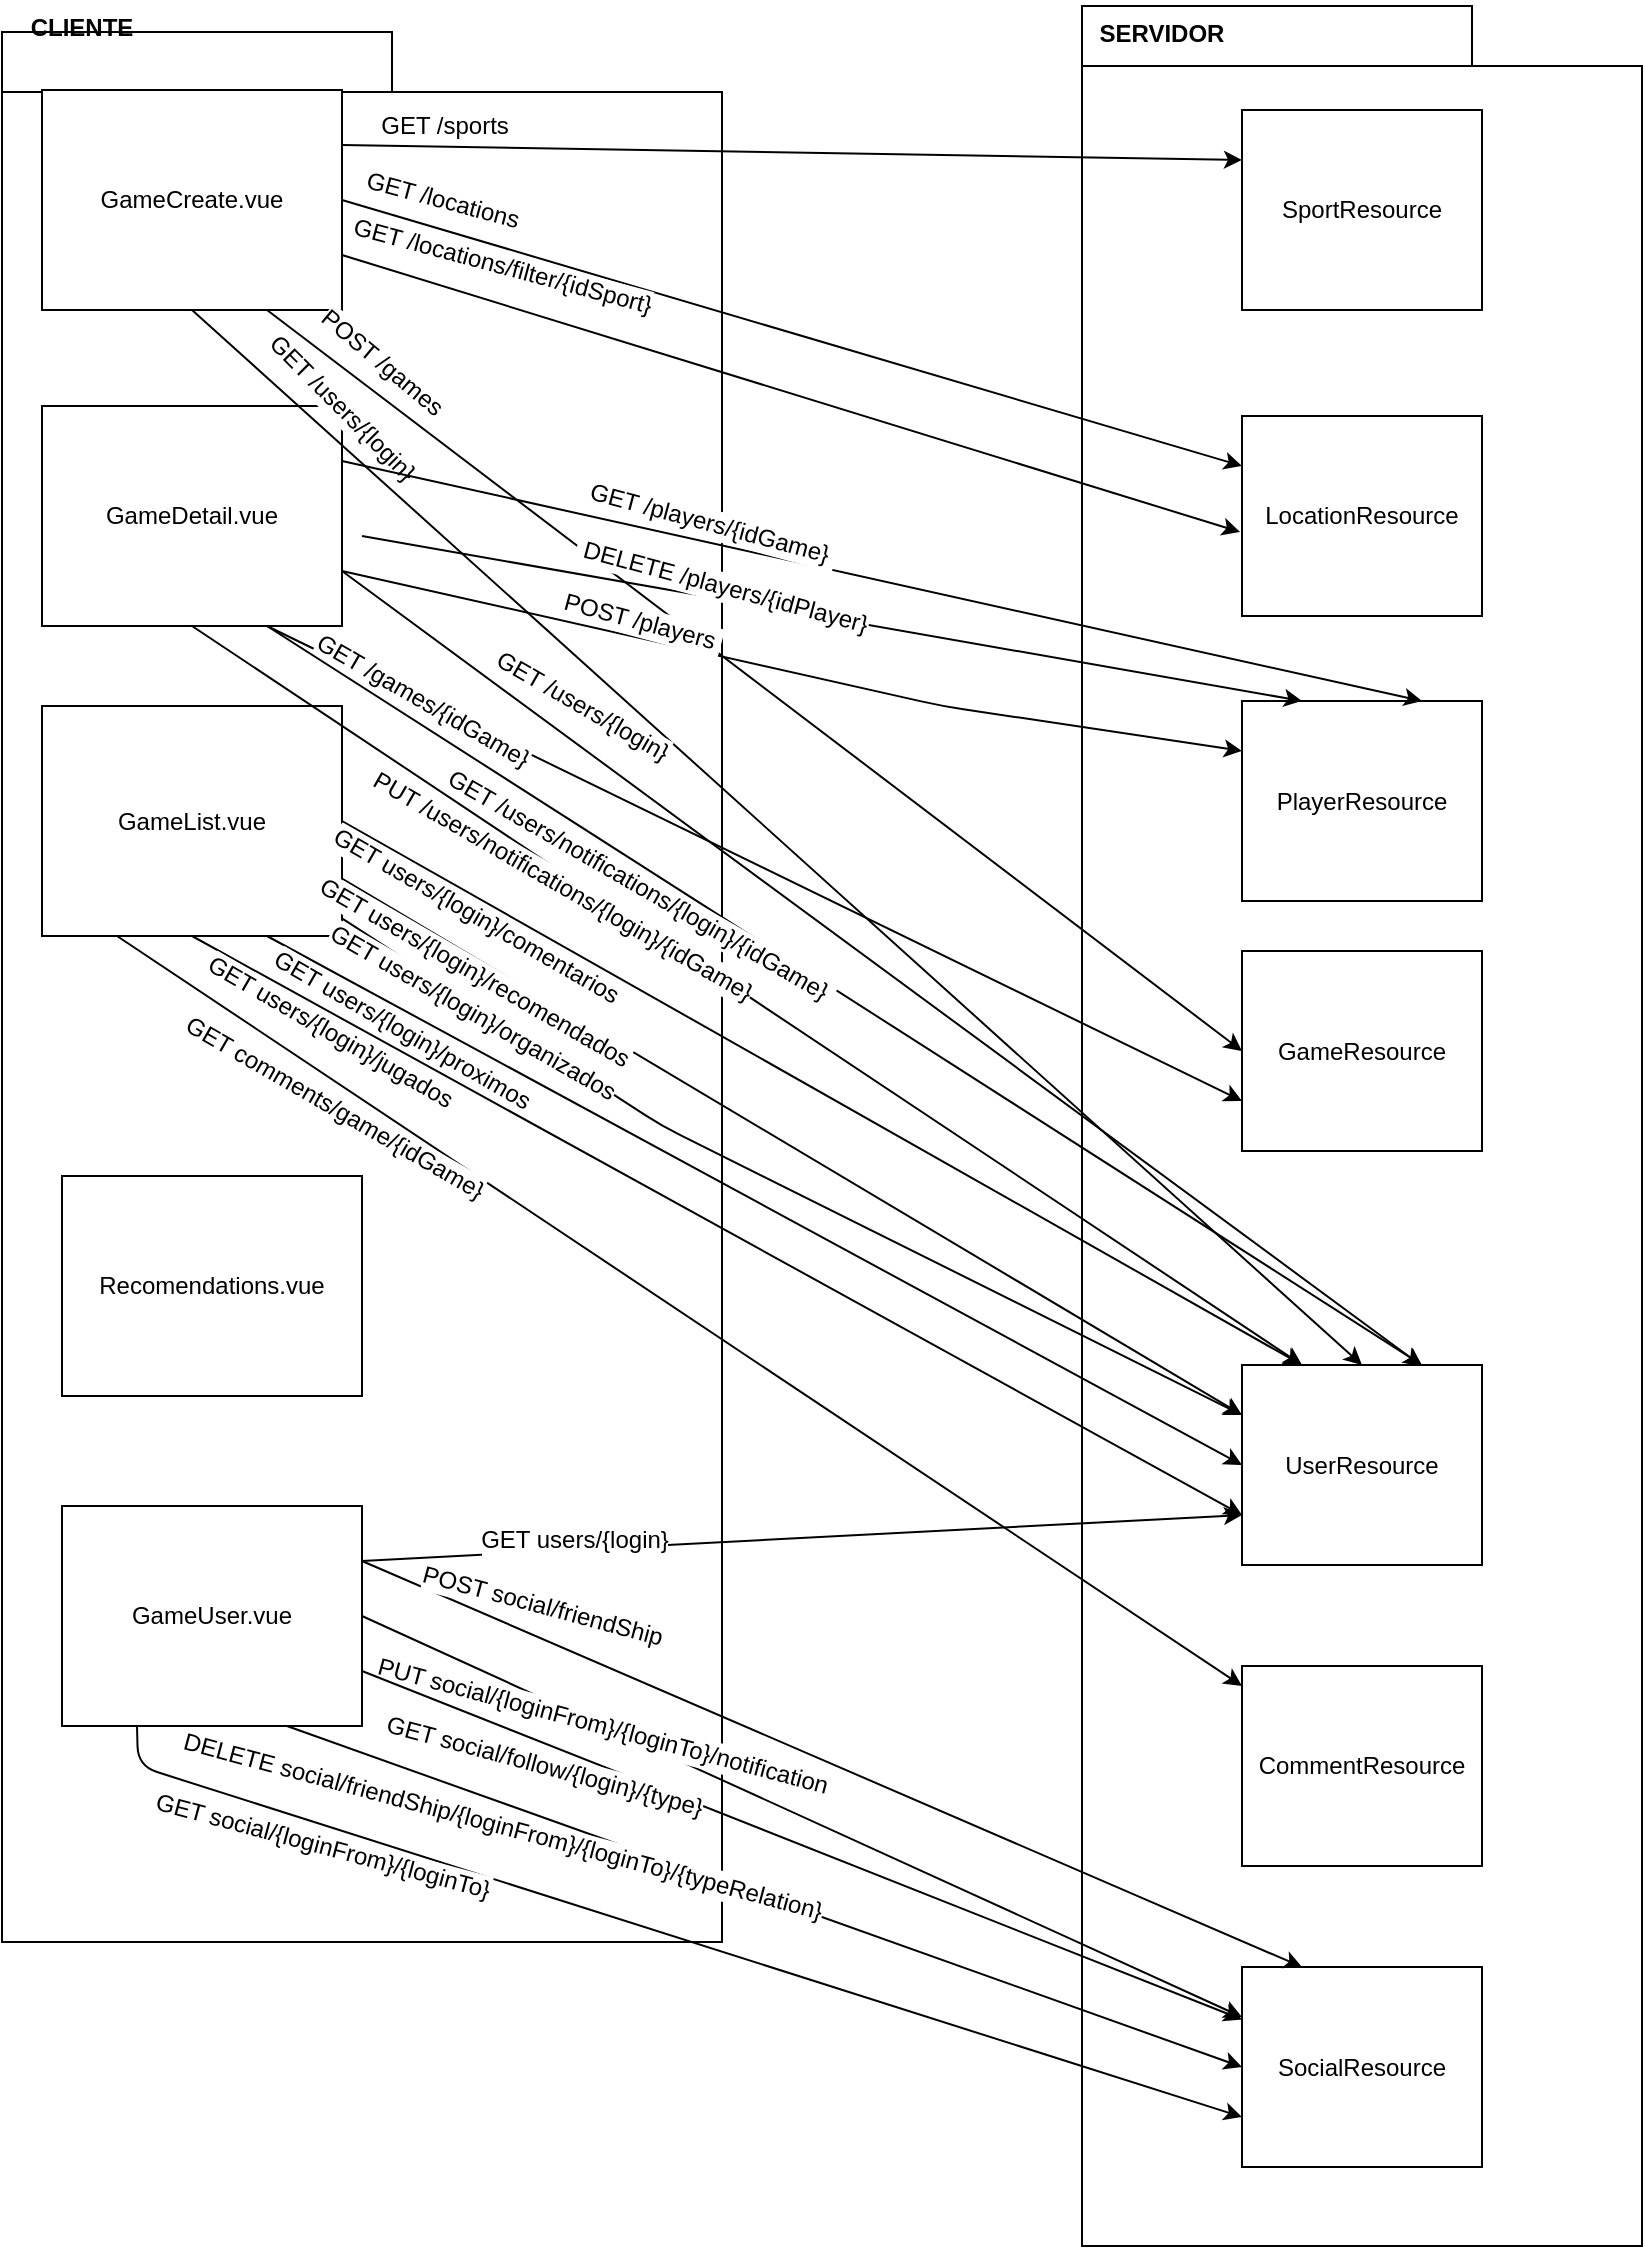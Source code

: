<mxfile version="10.7.3" type="device"><diagram id="qDRfGwPWwqNrgD3D_uTH" name="Page-1"><mxGraphModel dx="918" dy="1701" grid="1" gridSize="10" guides="1" tooltips="1" connect="1" arrows="1" fold="1" page="1" pageScale="1" pageWidth="827" pageHeight="1169" math="0" shadow="0"><root><mxCell id="0"/><mxCell id="1" parent="0"/><mxCell id="4OftyYT4Xu0uSEjtU4bf-14" value="" style="shape=folder;fontStyle=1;spacingTop=10;tabWidth=195;tabHeight=30;tabPosition=left;html=1;gradientColor=none;" vertex="1" parent="1"><mxGeometry x="540" y="-10" width="280" height="1120" as="geometry"/></mxCell><mxCell id="4OftyYT4Xu0uSEjtU4bf-13" value="" style="shape=folder;fontStyle=1;spacingTop=10;tabWidth=195;tabHeight=30;tabPosition=left;html=1;gradientColor=none;" vertex="1" parent="1"><mxGeometry y="3" width="360" height="955" as="geometry"/></mxCell><mxCell id="4OftyYT4Xu0uSEjtU4bf-1" value="GameCreate.vue" style="rounded=0;whiteSpace=wrap;html=1;" vertex="1" parent="1"><mxGeometry x="20" y="32" width="150" height="110" as="geometry"/></mxCell><mxCell id="4OftyYT4Xu0uSEjtU4bf-2" value="SportResource" style="rounded=0;whiteSpace=wrap;html=1;" vertex="1" parent="1"><mxGeometry x="620" y="42" width="120" height="100" as="geometry"/></mxCell><mxCell id="4OftyYT4Xu0uSEjtU4bf-12" value="GameDetail.vue" style="rounded=0;whiteSpace=wrap;html=1;" vertex="1" parent="1"><mxGeometry x="20" y="190" width="150" height="110" as="geometry"/></mxCell><mxCell id="4OftyYT4Xu0uSEjtU4bf-15" value="CLIENTE" style="text;align=center;fontStyle=1;verticalAlign=middle;spacingLeft=3;spacingRight=3;strokeColor=none;rotatable=0;points=[[0,0.5],[1,0.5]];portConstraint=eastwest;gradientColor=none;" vertex="1" parent="1"><mxGeometry y="-13" width="80" height="26" as="geometry"/></mxCell><mxCell id="4OftyYT4Xu0uSEjtU4bf-16" value="SERVIDOR" style="text;align=center;fontStyle=1;verticalAlign=middle;spacingLeft=3;spacingRight=3;strokeColor=none;rotatable=0;points=[[0,0.5],[1,0.5]];portConstraint=eastwest;gradientColor=none;" vertex="1" parent="1"><mxGeometry x="540" y="-10" width="80" height="26" as="geometry"/></mxCell><mxCell id="4OftyYT4Xu0uSEjtU4bf-37" style="edgeStyle=orthogonalEdgeStyle;rounded=0;orthogonalLoop=1;jettySize=auto;html=1;exitX=0.75;exitY=1;exitDx=0;exitDy=0;entryX=0.75;entryY=1;entryDx=0;entryDy=0;" edge="1" parent="1" source="4OftyYT4Xu0uSEjtU4bf-27" target="4OftyYT4Xu0uSEjtU4bf-27"><mxGeometry relative="1" as="geometry"><mxPoint x="110" y="415" as="targetPoint"/></mxGeometry></mxCell><mxCell id="4OftyYT4Xu0uSEjtU4bf-27" value="GameList.vue" style="rounded=0;whiteSpace=wrap;html=1;" vertex="1" parent="1"><mxGeometry x="20" y="340" width="150" height="115" as="geometry"/></mxCell><mxCell id="4OftyYT4Xu0uSEjtU4bf-47" value="GameUser.vue" style="rounded=0;whiteSpace=wrap;html=1;" vertex="1" parent="1"><mxGeometry x="30" y="740" width="150" height="110" as="geometry"/></mxCell><mxCell id="4OftyYT4Xu0uSEjtU4bf-54" value="Recomendations.vue" style="rounded=0;whiteSpace=wrap;html=1;" vertex="1" parent="1"><mxGeometry x="30" y="575" width="150" height="110" as="geometry"/></mxCell><mxCell id="4OftyYT4Xu0uSEjtU4bf-55" value="UserResource" style="rounded=0;whiteSpace=wrap;html=1;" vertex="1" parent="1"><mxGeometry x="620" y="669.5" width="120" height="100" as="geometry"/></mxCell><mxCell id="4OftyYT4Xu0uSEjtU4bf-60" value="GameResource" style="rounded=0;whiteSpace=wrap;html=1;" vertex="1" parent="1"><mxGeometry x="620" y="462.5" width="120" height="100" as="geometry"/></mxCell><mxCell id="4OftyYT4Xu0uSEjtU4bf-65" value="CommentResource" style="rounded=0;whiteSpace=wrap;html=1;" vertex="1" parent="1"><mxGeometry x="620" y="820" width="120" height="100" as="geometry"/></mxCell><mxCell id="4OftyYT4Xu0uSEjtU4bf-73" value="PlayerResource" style="rounded=0;whiteSpace=wrap;html=1;" vertex="1" parent="1"><mxGeometry x="620" y="337.5" width="120" height="100" as="geometry"/></mxCell><mxCell id="4OftyYT4Xu0uSEjtU4bf-90" value="" style="endArrow=classic;html=1;entryX=0;entryY=0.25;entryDx=0;entryDy=0;exitX=1;exitY=0.25;exitDx=0;exitDy=0;" edge="1" parent="1" source="4OftyYT4Xu0uSEjtU4bf-1" target="4OftyYT4Xu0uSEjtU4bf-2"><mxGeometry width="50" height="50" relative="1" as="geometry"><mxPoint x="180" y="70" as="sourcePoint"/><mxPoint x="630" y="528" as="targetPoint"/><Array as="points"/></mxGeometry></mxCell><mxCell id="4OftyYT4Xu0uSEjtU4bf-91" value="GET /sports" style="text;html=1;resizable=0;points=[];align=center;verticalAlign=middle;labelBackgroundColor=#ffffff;rotation=0;" vertex="1" connectable="0" parent="4OftyYT4Xu0uSEjtU4bf-90"><mxGeometry x="-0.91" y="-1" relative="1" as="geometry"><mxPoint x="30" y="-11.5" as="offset"/></mxGeometry></mxCell><mxCell id="4OftyYT4Xu0uSEjtU4bf-92" value="" style="endArrow=classic;html=1;entryX=0;entryY=0.5;entryDx=0;entryDy=0;exitX=0.75;exitY=1;exitDx=0;exitDy=0;" edge="1" parent="1" source="4OftyYT4Xu0uSEjtU4bf-1" target="4OftyYT4Xu0uSEjtU4bf-60"><mxGeometry width="50" height="50" relative="1" as="geometry"><mxPoint x="180" y="70" as="sourcePoint"/><mxPoint x="630" y="465" as="targetPoint"/><Array as="points"/></mxGeometry></mxCell><mxCell id="4OftyYT4Xu0uSEjtU4bf-93" value="POST /games&lt;br&gt;" style="text;html=1;resizable=0;points=[];align=center;verticalAlign=middle;labelBackgroundColor=#ffffff;rotation=40;" vertex="1" connectable="0" parent="4OftyYT4Xu0uSEjtU4bf-92"><mxGeometry x="-0.91" y="-1" relative="1" as="geometry"><mxPoint x="36" y="8" as="offset"/></mxGeometry></mxCell><mxCell id="4OftyYT4Xu0uSEjtU4bf-94" value="LocationResource" style="rounded=0;whiteSpace=wrap;html=1;" vertex="1" parent="1"><mxGeometry x="620" y="195" width="120" height="100" as="geometry"/></mxCell><mxCell id="4OftyYT4Xu0uSEjtU4bf-95" value="" style="endArrow=classic;html=1;entryX=0;entryY=0.25;entryDx=0;entryDy=0;exitX=1;exitY=0.5;exitDx=0;exitDy=0;" edge="1" parent="1" source="4OftyYT4Xu0uSEjtU4bf-1" target="4OftyYT4Xu0uSEjtU4bf-94"><mxGeometry width="50" height="50" relative="1" as="geometry"><mxPoint x="180" y="70" as="sourcePoint"/><mxPoint x="630" y="77" as="targetPoint"/><Array as="points"/></mxGeometry></mxCell><mxCell id="4OftyYT4Xu0uSEjtU4bf-96" value="GET /locations" style="text;html=1;resizable=0;points=[];align=center;verticalAlign=middle;labelBackgroundColor=#ffffff;rotation=15;" vertex="1" connectable="0" parent="4OftyYT4Xu0uSEjtU4bf-95"><mxGeometry x="-0.91" y="-1" relative="1" as="geometry"><mxPoint x="30" y="-7" as="offset"/></mxGeometry></mxCell><mxCell id="4OftyYT4Xu0uSEjtU4bf-97" value="" style="endArrow=classic;html=1;entryX=-0.008;entryY=0.58;entryDx=0;entryDy=0;exitX=1;exitY=0.75;exitDx=0;exitDy=0;entryPerimeter=0;" edge="1" parent="1" source="4OftyYT4Xu0uSEjtU4bf-1" target="4OftyYT4Xu0uSEjtU4bf-94"><mxGeometry width="50" height="50" relative="1" as="geometry"><mxPoint x="180" y="97" as="sourcePoint"/><mxPoint x="630" y="230" as="targetPoint"/><Array as="points"/></mxGeometry></mxCell><mxCell id="4OftyYT4Xu0uSEjtU4bf-98" value="GET /locations/filter/{idSport}" style="text;html=1;resizable=0;points=[];align=center;verticalAlign=middle;labelBackgroundColor=#ffffff;rotation=15;" vertex="1" connectable="0" parent="4OftyYT4Xu0uSEjtU4bf-97"><mxGeometry x="-0.91" y="-1" relative="1" as="geometry"><mxPoint x="60" y="-2" as="offset"/></mxGeometry></mxCell><mxCell id="4OftyYT4Xu0uSEjtU4bf-99" value="" style="endArrow=classic;html=1;entryX=0.5;entryY=0;entryDx=0;entryDy=0;exitX=0.5;exitY=1;exitDx=0;exitDy=0;" edge="1" parent="1" source="4OftyYT4Xu0uSEjtU4bf-1" target="4OftyYT4Xu0uSEjtU4bf-55"><mxGeometry width="50" height="50" relative="1" as="geometry"><mxPoint x="180" y="125" as="sourcePoint"/><mxPoint x="629" y="263" as="targetPoint"/><Array as="points"/></mxGeometry></mxCell><mxCell id="4OftyYT4Xu0uSEjtU4bf-100" value="GET /users/{login}" style="text;html=1;resizable=0;points=[];align=center;verticalAlign=middle;labelBackgroundColor=#ffffff;rotation=45;" vertex="1" connectable="0" parent="4OftyYT4Xu0uSEjtU4bf-99"><mxGeometry x="-0.91" y="-1" relative="1" as="geometry"><mxPoint x="49.5" y="24" as="offset"/></mxGeometry></mxCell><mxCell id="4OftyYT4Xu0uSEjtU4bf-101" value="" style="endArrow=classic;html=1;entryX=0.25;entryY=0;entryDx=0;entryDy=0;exitX=0.5;exitY=1;exitDx=0;exitDy=0;" edge="1" parent="1" source="4OftyYT4Xu0uSEjtU4bf-12" target="4OftyYT4Xu0uSEjtU4bf-55"><mxGeometry width="50" height="50" relative="1" as="geometry"><mxPoint x="105" y="152" as="sourcePoint"/><mxPoint x="690" y="680" as="targetPoint"/><Array as="points"/></mxGeometry></mxCell><mxCell id="4OftyYT4Xu0uSEjtU4bf-102" value="PUT /users/notifications/{login}/{idGame}" style="text;html=1;resizable=0;points=[];align=center;verticalAlign=middle;labelBackgroundColor=#ffffff;rotation=30;" vertex="1" connectable="0" parent="4OftyYT4Xu0uSEjtU4bf-101"><mxGeometry x="-0.91" y="-1" relative="1" as="geometry"><mxPoint x="160.5" y="112.5" as="offset"/></mxGeometry></mxCell><mxCell id="4OftyYT4Xu0uSEjtU4bf-107" value="" style="endArrow=classic;html=1;entryX=0;entryY=0.25;entryDx=0;entryDy=0;exitX=1;exitY=0.75;exitDx=0;exitDy=0;" edge="1" parent="1" source="4OftyYT4Xu0uSEjtU4bf-12" target="4OftyYT4Xu0uSEjtU4bf-73"><mxGeometry width="50" height="50" relative="1" as="geometry"><mxPoint x="180" y="255" as="sourcePoint"/><mxPoint x="720" y="367" as="targetPoint"/><Array as="points"><mxPoint x="470" y="340"/></Array></mxGeometry></mxCell><mxCell id="4OftyYT4Xu0uSEjtU4bf-108" value="POST /players&amp;nbsp;&lt;br&gt;" style="text;html=1;resizable=0;points=[];align=center;verticalAlign=middle;labelBackgroundColor=#ffffff;rotation=15;" vertex="1" connectable="0" parent="4OftyYT4Xu0uSEjtU4bf-107"><mxGeometry x="-0.91" y="-1" relative="1" as="geometry"><mxPoint x="130" y="20" as="offset"/></mxGeometry></mxCell><mxCell id="4OftyYT4Xu0uSEjtU4bf-116" value="" style="endArrow=classic;html=1;entryX=0;entryY=0.75;entryDx=0;entryDy=0;exitX=0.75;exitY=1;exitDx=0;exitDy=0;" edge="1" parent="1" source="4OftyYT4Xu0uSEjtU4bf-12" target="4OftyYT4Xu0uSEjtU4bf-60"><mxGeometry width="50" height="50" relative="1" as="geometry"><mxPoint x="143" y="152" as="sourcePoint"/><mxPoint x="630" y="579" as="targetPoint"/><Array as="points"/></mxGeometry></mxCell><mxCell id="4OftyYT4Xu0uSEjtU4bf-117" value="GET /games/{idGame}&lt;br&gt;" style="text;html=1;resizable=0;points=[];align=center;verticalAlign=middle;labelBackgroundColor=#ffffff;rotation=30;" vertex="1" connectable="0" parent="4OftyYT4Xu0uSEjtU4bf-116"><mxGeometry x="-0.91" y="-1" relative="1" as="geometry"><mxPoint x="55.5" y="25.5" as="offset"/></mxGeometry></mxCell><mxCell id="4OftyYT4Xu0uSEjtU4bf-118" value="" style="endArrow=classic;html=1;entryX=0;entryY=0.25;entryDx=0;entryDy=0;exitX=1;exitY=0.75;exitDx=0;exitDy=0;" edge="1" parent="1" source="4OftyYT4Xu0uSEjtU4bf-27" target="4OftyYT4Xu0uSEjtU4bf-55"><mxGeometry width="50" height="50" relative="1" as="geometry"><mxPoint x="105" y="310" as="sourcePoint"/><mxPoint x="660" y="680" as="targetPoint"/><Array as="points"/></mxGeometry></mxCell><mxCell id="4OftyYT4Xu0uSEjtU4bf-119" value="GET users/{login}/recomendados" style="text;html=1;resizable=0;points=[];align=center;verticalAlign=middle;labelBackgroundColor=#ffffff;rotation=30;" vertex="1" connectable="0" parent="4OftyYT4Xu0uSEjtU4bf-118"><mxGeometry x="-0.91" y="-1" relative="1" as="geometry"><mxPoint x="46" y="33.5" as="offset"/></mxGeometry></mxCell><mxCell id="4OftyYT4Xu0uSEjtU4bf-120" value="" style="endArrow=classic;html=1;entryX=0.25;entryY=0;entryDx=0;entryDy=0;exitX=1;exitY=0.5;exitDx=0;exitDy=0;" edge="1" parent="1" source="4OftyYT4Xu0uSEjtU4bf-27" target="4OftyYT4Xu0uSEjtU4bf-55"><mxGeometry width="50" height="50" relative="1" as="geometry"><mxPoint x="143" y="465" as="sourcePoint"/><mxPoint x="630" y="705" as="targetPoint"/><Array as="points"/></mxGeometry></mxCell><mxCell id="4OftyYT4Xu0uSEjtU4bf-121" value="GET users/{login}/comentarios" style="text;html=1;resizable=0;points=[];align=center;verticalAlign=middle;labelBackgroundColor=#ffffff;rotation=30;" vertex="1" connectable="0" parent="4OftyYT4Xu0uSEjtU4bf-120"><mxGeometry x="-0.91" y="-1" relative="1" as="geometry"><mxPoint x="46" y="33.5" as="offset"/></mxGeometry></mxCell><mxCell id="4OftyYT4Xu0uSEjtU4bf-122" value="" style="endArrow=classic;html=1;entryX=0;entryY=0.5;entryDx=0;entryDy=0;exitX=0.75;exitY=1;exitDx=0;exitDy=0;" edge="1" parent="1" source="4OftyYT4Xu0uSEjtU4bf-27" target="4OftyYT4Xu0uSEjtU4bf-55"><mxGeometry width="50" height="50" relative="1" as="geometry"><mxPoint x="160" y="480" as="sourcePoint"/><mxPoint x="630" y="705" as="targetPoint"/><Array as="points"/></mxGeometry></mxCell><mxCell id="4OftyYT4Xu0uSEjtU4bf-123" value="GET users/{login}/proximos" style="text;html=1;resizable=0;points=[];align=center;verticalAlign=middle;labelBackgroundColor=#ffffff;rotation=30;" vertex="1" connectable="0" parent="4OftyYT4Xu0uSEjtU4bf-122"><mxGeometry x="-0.91" y="-1" relative="1" as="geometry"><mxPoint x="46" y="33.5" as="offset"/></mxGeometry></mxCell><mxCell id="4OftyYT4Xu0uSEjtU4bf-124" value="" style="endArrow=classic;html=1;entryX=0;entryY=0.75;entryDx=0;entryDy=0;exitX=0.5;exitY=1;exitDx=0;exitDy=0;" edge="1" parent="1" source="4OftyYT4Xu0uSEjtU4bf-27" target="4OftyYT4Xu0uSEjtU4bf-55"><mxGeometry width="50" height="50" relative="1" as="geometry"><mxPoint x="105" y="465" as="sourcePoint"/><mxPoint x="630" y="730" as="targetPoint"/><Array as="points"/></mxGeometry></mxCell><mxCell id="4OftyYT4Xu0uSEjtU4bf-125" value="GET users/{login}/jugados" style="text;html=1;resizable=0;points=[];align=center;verticalAlign=middle;labelBackgroundColor=#ffffff;rotation=30;" vertex="1" connectable="0" parent="4OftyYT4Xu0uSEjtU4bf-124"><mxGeometry x="-0.91" y="-1" relative="1" as="geometry"><mxPoint x="46" y="33.5" as="offset"/></mxGeometry></mxCell><mxCell id="4OftyYT4Xu0uSEjtU4bf-128" value="" style="endArrow=classic;html=1;exitX=0.25;exitY=1;exitDx=0;exitDy=0;" edge="1" parent="1" source="4OftyYT4Xu0uSEjtU4bf-27" target="4OftyYT4Xu0uSEjtU4bf-65"><mxGeometry width="50" height="50" relative="1" as="geometry"><mxPoint x="60" y="450" as="sourcePoint"/><mxPoint x="630" y="755" as="targetPoint"/><Array as="points"/></mxGeometry></mxCell><mxCell id="4OftyYT4Xu0uSEjtU4bf-129" value="GET comments/game/{idGame}" style="text;html=1;resizable=0;points=[];align=center;verticalAlign=middle;labelBackgroundColor=#ffffff;rotation=30;" vertex="1" connectable="0" parent="4OftyYT4Xu0uSEjtU4bf-128"><mxGeometry x="-0.91" y="-1" relative="1" as="geometry"><mxPoint x="84" y="68" as="offset"/></mxGeometry></mxCell><mxCell id="4OftyYT4Xu0uSEjtU4bf-131" value="" style="endArrow=classic;html=1;entryX=0;entryY=0.25;entryDx=0;entryDy=0;" edge="1" parent="1" source="4OftyYT4Xu0uSEjtU4bf-27" target="4OftyYT4Xu0uSEjtU4bf-55"><mxGeometry width="50" height="50" relative="1" as="geometry"><mxPoint x="140" y="460" as="sourcePoint"/><mxPoint x="630" y="730" as="targetPoint"/><Array as="points"><mxPoint x="330" y="550"/></Array></mxGeometry></mxCell><mxCell id="4OftyYT4Xu0uSEjtU4bf-132" value="GET users/{login}/organizados" style="text;html=1;resizable=0;points=[];align=center;verticalAlign=middle;labelBackgroundColor=#ffffff;rotation=30;" vertex="1" connectable="0" parent="4OftyYT4Xu0uSEjtU4bf-131"><mxGeometry x="-0.91" y="-1" relative="1" as="geometry"><mxPoint x="46" y="33.5" as="offset"/></mxGeometry></mxCell><mxCell id="4OftyYT4Xu0uSEjtU4bf-133" value="" style="endArrow=classic;html=1;entryX=0.75;entryY=0;entryDx=0;entryDy=0;exitX=1;exitY=0.25;exitDx=0;exitDy=0;" edge="1" parent="1" source="4OftyYT4Xu0uSEjtU4bf-12" target="4OftyYT4Xu0uSEjtU4bf-73"><mxGeometry width="50" height="50" relative="1" as="geometry"><mxPoint x="180" y="283" as="sourcePoint"/><mxPoint x="630" y="392" as="targetPoint"/><Array as="points"/></mxGeometry></mxCell><mxCell id="4OftyYT4Xu0uSEjtU4bf-134" value="GET /players/{idGame}&amp;nbsp;&lt;br&gt;" style="text;html=1;resizable=0;points=[];align=center;verticalAlign=middle;labelBackgroundColor=#ffffff;rotation=15;" vertex="1" connectable="0" parent="4OftyYT4Xu0uSEjtU4bf-133"><mxGeometry x="-0.91" y="-1" relative="1" as="geometry"><mxPoint x="161" y="25" as="offset"/></mxGeometry></mxCell><mxCell id="4OftyYT4Xu0uSEjtU4bf-135" value="" style="endArrow=classic;html=1;entryX=0.25;entryY=0;entryDx=0;entryDy=0;exitX=1;exitY=0.5;exitDx=0;exitDy=0;" edge="1" parent="1" target="4OftyYT4Xu0uSEjtU4bf-73"><mxGeometry width="50" height="50" relative="1" as="geometry"><mxPoint x="180" y="255" as="sourcePoint"/><mxPoint x="660" y="367" as="targetPoint"/><Array as="points"/></mxGeometry></mxCell><mxCell id="4OftyYT4Xu0uSEjtU4bf-136" value="&amp;nbsp;DELETE /players/{idPlayer}&lt;br&gt;" style="text;html=1;resizable=0;points=[];align=center;verticalAlign=middle;labelBackgroundColor=#ffffff;rotation=15;" vertex="1" connectable="0" parent="4OftyYT4Xu0uSEjtU4bf-135"><mxGeometry x="-0.91" y="-1" relative="1" as="geometry"><mxPoint x="158.5" y="19.5" as="offset"/></mxGeometry></mxCell><mxCell id="4OftyYT4Xu0uSEjtU4bf-140" value="SocialResource" style="rounded=0;whiteSpace=wrap;html=1;" vertex="1" parent="1"><mxGeometry x="620" y="970.5" width="120" height="100" as="geometry"/></mxCell><mxCell id="4OftyYT4Xu0uSEjtU4bf-141" value="" style="endArrow=classic;html=1;entryX=0.75;entryY=0;entryDx=0;entryDy=0;exitX=0.75;exitY=1;exitDx=0;exitDy=0;" edge="1" parent="1" source="4OftyYT4Xu0uSEjtU4bf-12" target="4OftyYT4Xu0uSEjtU4bf-55"><mxGeometry width="50" height="50" relative="1" as="geometry"><mxPoint x="105" y="310" as="sourcePoint"/><mxPoint x="660" y="680" as="targetPoint"/><Array as="points"/></mxGeometry></mxCell><mxCell id="4OftyYT4Xu0uSEjtU4bf-142" value="GET /users/notifications/{login}/{idGame}&amp;nbsp;" style="text;html=1;resizable=0;points=[];align=center;verticalAlign=middle;labelBackgroundColor=#ffffff;rotation=30;" vertex="1" connectable="0" parent="4OftyYT4Xu0uSEjtU4bf-141"><mxGeometry x="-0.91" y="-1" relative="1" as="geometry"><mxPoint x="160.5" y="112.5" as="offset"/></mxGeometry></mxCell><mxCell id="4OftyYT4Xu0uSEjtU4bf-143" value="" style="endArrow=classic;html=1;exitX=1;exitY=0.75;exitDx=0;exitDy=0;" edge="1" parent="1" source="4OftyYT4Xu0uSEjtU4bf-12"><mxGeometry width="50" height="50" relative="1" as="geometry"><mxPoint x="143" y="310" as="sourcePoint"/><mxPoint x="710" y="670" as="targetPoint"/><Array as="points"/></mxGeometry></mxCell><mxCell id="4OftyYT4Xu0uSEjtU4bf-144" value="GET /users/{login}" style="text;html=1;resizable=0;points=[];align=center;verticalAlign=middle;labelBackgroundColor=#ffffff;rotation=30;" vertex="1" connectable="0" parent="4OftyYT4Xu0uSEjtU4bf-143"><mxGeometry x="-0.91" y="-1" relative="1" as="geometry"><mxPoint x="96.5" y="48.5" as="offset"/></mxGeometry></mxCell><mxCell id="4OftyYT4Xu0uSEjtU4bf-145" value="" style="endArrow=classic;html=1;exitX=1;exitY=0.5;exitDx=0;exitDy=0;entryX=0;entryY=0.25;entryDx=0;entryDy=0;" edge="1" parent="1" source="4OftyYT4Xu0uSEjtU4bf-47" target="4OftyYT4Xu0uSEjtU4bf-140"><mxGeometry width="50" height="50" relative="1" as="geometry"><mxPoint x="30" y="436" as="sourcePoint"/><mxPoint x="630" y="839.636" as="targetPoint"/><Array as="points"/></mxGeometry></mxCell><mxCell id="4OftyYT4Xu0uSEjtU4bf-146" value="PUT social/{loginFrom}/{loginTo}/notification&lt;br&gt;" style="text;html=1;resizable=0;points=[];align=center;verticalAlign=middle;labelBackgroundColor=#ffffff;rotation=15;" vertex="1" connectable="0" parent="4OftyYT4Xu0uSEjtU4bf-145"><mxGeometry x="-0.91" y="-1" relative="1" as="geometry"><mxPoint x="100.5" y="45" as="offset"/></mxGeometry></mxCell><mxCell id="4OftyYT4Xu0uSEjtU4bf-147" value="" style="endArrow=classic;html=1;exitX=0.75;exitY=1;exitDx=0;exitDy=0;entryX=0;entryY=0.5;entryDx=0;entryDy=0;" edge="1" parent="1" source="4OftyYT4Xu0uSEjtU4bf-47" target="4OftyYT4Xu0uSEjtU4bf-140"><mxGeometry width="50" height="50" relative="1" as="geometry"><mxPoint x="190" y="695" as="sourcePoint"/><mxPoint x="630" y="1006" as="targetPoint"/><Array as="points"/></mxGeometry></mxCell><mxCell id="4OftyYT4Xu0uSEjtU4bf-148" value="DELETE social/friendShip/{loginFrom}/{loginTo}/{typeRelation}&lt;br&gt;" style="text;html=1;resizable=0;points=[];align=center;verticalAlign=middle;labelBackgroundColor=#ffffff;rotation=15;" vertex="1" connectable="0" parent="4OftyYT4Xu0uSEjtU4bf-147"><mxGeometry x="-0.91" y="-1" relative="1" as="geometry"><mxPoint x="85.5" y="41.5" as="offset"/></mxGeometry></mxCell><mxCell id="4OftyYT4Xu0uSEjtU4bf-149" value="" style="endArrow=classic;html=1;exitX=1;exitY=0.25;exitDx=0;exitDy=0;entryX=0.25;entryY=0;entryDx=0;entryDy=0;" edge="1" parent="1" source="4OftyYT4Xu0uSEjtU4bf-47" target="4OftyYT4Xu0uSEjtU4bf-140"><mxGeometry width="50" height="50" relative="1" as="geometry"><mxPoint x="153" y="750" as="sourcePoint"/><mxPoint x="630" y="1031" as="targetPoint"/><Array as="points"/></mxGeometry></mxCell><mxCell id="4OftyYT4Xu0uSEjtU4bf-150" value="POST social/friendShip&lt;br&gt;" style="text;html=1;resizable=0;points=[];align=center;verticalAlign=middle;labelBackgroundColor=#ffffff;rotation=15;" vertex="1" connectable="0" parent="4OftyYT4Xu0uSEjtU4bf-149"><mxGeometry x="-0.91" y="-1" relative="1" as="geometry"><mxPoint x="69.5" y="12" as="offset"/></mxGeometry></mxCell><mxCell id="4OftyYT4Xu0uSEjtU4bf-151" value="" style="endArrow=classic;html=1;exitX=1;exitY=0.25;exitDx=0;exitDy=0;entryX=0;entryY=0.75;entryDx=0;entryDy=0;" edge="1" parent="1" source="4OftyYT4Xu0uSEjtU4bf-47" target="4OftyYT4Xu0uSEjtU4bf-55"><mxGeometry width="50" height="50" relative="1" as="geometry"><mxPoint x="190" y="778" as="sourcePoint"/><mxPoint x="660" y="981" as="targetPoint"/><Array as="points"/></mxGeometry></mxCell><mxCell id="4OftyYT4Xu0uSEjtU4bf-152" value="GET users/{login}&lt;br&gt;" style="text;html=1;resizable=0;points=[];align=center;verticalAlign=middle;labelBackgroundColor=#ffffff;rotation=0;" vertex="1" connectable="0" parent="4OftyYT4Xu0uSEjtU4bf-151"><mxGeometry x="-0.91" y="-1" relative="1" as="geometry"><mxPoint x="86" y="-11" as="offset"/></mxGeometry></mxCell><mxCell id="4OftyYT4Xu0uSEjtU4bf-153" value="" style="endArrow=classic;html=1;exitX=1;exitY=0.75;exitDx=0;exitDy=0;" edge="1" parent="1" source="4OftyYT4Xu0uSEjtU4bf-47" target="4OftyYT4Xu0uSEjtU4bf-140"><mxGeometry width="50" height="50" relative="1" as="geometry"><mxPoint x="190" y="778" as="sourcePoint"/><mxPoint x="660" y="981" as="targetPoint"/><Array as="points"/></mxGeometry></mxCell><mxCell id="4OftyYT4Xu0uSEjtU4bf-154" value="GET social/follow/{login}/{type}&lt;br&gt;" style="text;html=1;resizable=0;points=[];align=center;verticalAlign=middle;labelBackgroundColor=#ffffff;rotation=15;" vertex="1" connectable="0" parent="4OftyYT4Xu0uSEjtU4bf-153"><mxGeometry x="-0.91" y="-1" relative="1" as="geometry"><mxPoint x="71" y="38.5" as="offset"/></mxGeometry></mxCell><mxCell id="4OftyYT4Xu0uSEjtU4bf-155" value="" style="endArrow=classic;html=1;exitX=0.25;exitY=1;exitDx=0;exitDy=0;entryX=0;entryY=0.75;entryDx=0;entryDy=0;" edge="1" parent="1" source="4OftyYT4Xu0uSEjtU4bf-47" target="4OftyYT4Xu0uSEjtU4bf-140"><mxGeometry width="50" height="50" relative="1" as="geometry"><mxPoint x="153" y="860" as="sourcePoint"/><mxPoint x="630" y="1031" as="targetPoint"/><Array as="points"><mxPoint x="68" y="870"/></Array></mxGeometry></mxCell><mxCell id="4OftyYT4Xu0uSEjtU4bf-156" value="GET social/{loginFrom}/{loginTo}&lt;br&gt;" style="text;html=1;resizable=0;points=[];align=center;verticalAlign=middle;labelBackgroundColor=#ffffff;rotation=15;" vertex="1" connectable="0" parent="4OftyYT4Xu0uSEjtU4bf-155"><mxGeometry x="-0.91" y="-1" relative="1" as="geometry"><mxPoint x="85.5" y="37" as="offset"/></mxGeometry></mxCell></root></mxGraphModel></diagram></mxfile>